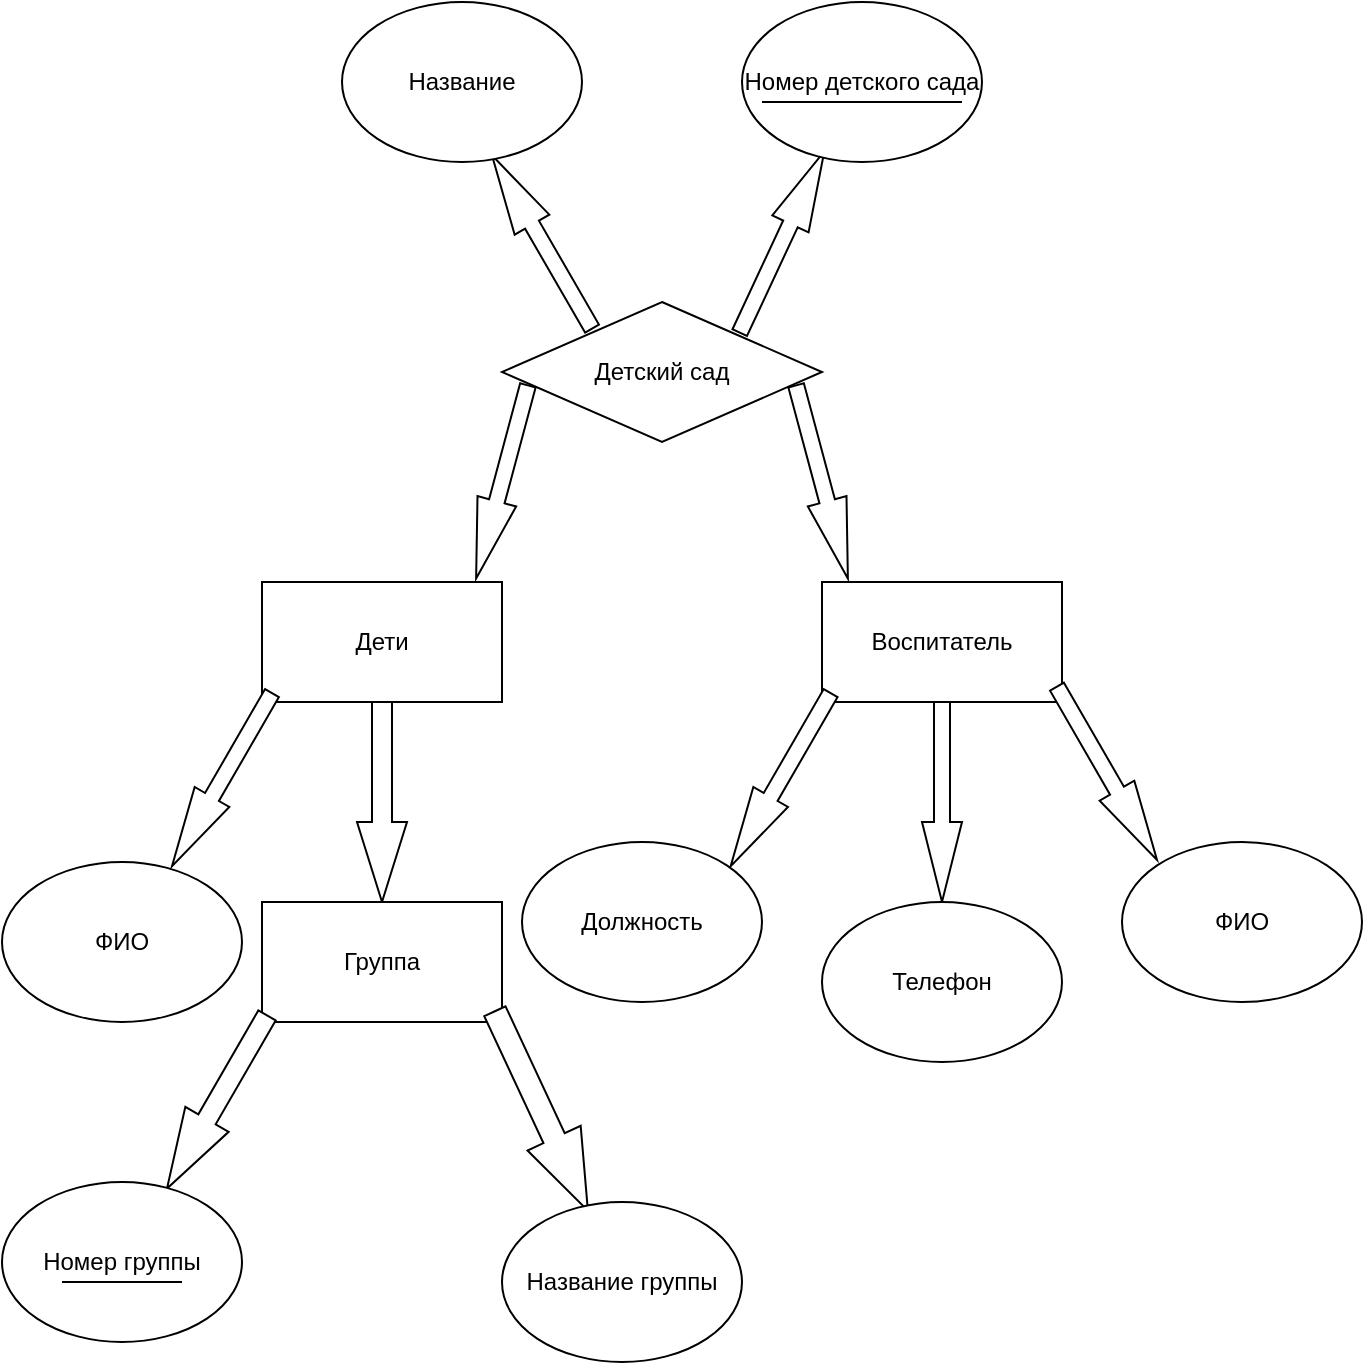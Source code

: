 <mxfile version="22.1.0" type="device">
  <diagram name="Страница — 1" id="HlYB1-cBzF7z0C64Mo8U">
    <mxGraphModel dx="1052" dy="530" grid="1" gridSize="10" guides="1" tooltips="1" connect="1" arrows="1" fold="1" page="1" pageScale="1" pageWidth="827" pageHeight="1169" math="0" shadow="0">
      <root>
        <mxCell id="0" />
        <mxCell id="1" parent="0" />
        <mxCell id="ZcHUzsD3yZIeUZqDrQVs-3" value="&lt;font style=&quot;vertical-align: inherit;&quot;&gt;&lt;font style=&quot;vertical-align: inherit;&quot;&gt;Детский сад&lt;/font&gt;&lt;/font&gt;" style="rhombus;whiteSpace=wrap;html=1;" vertex="1" parent="1">
          <mxGeometry x="320" y="240" width="160" height="70" as="geometry" />
        </mxCell>
        <mxCell id="ZcHUzsD3yZIeUZqDrQVs-4" value="" style="html=1;shadow=0;dashed=0;align=center;verticalAlign=middle;shape=mxgraph.arrows2.arrow;dy=0.6;dx=40;direction=north;notch=0;rotation=25;" vertex="1" parent="1">
          <mxGeometry x="450" y="160" width="20" height="100" as="geometry" />
        </mxCell>
        <mxCell id="ZcHUzsD3yZIeUZqDrQVs-5" value="&lt;font style=&quot;vertical-align: inherit;&quot;&gt;&lt;font style=&quot;vertical-align: inherit;&quot;&gt;&lt;font style=&quot;vertical-align: inherit;&quot;&gt;&lt;font style=&quot;vertical-align: inherit;&quot;&gt;Номер детского сада&lt;/font&gt;&lt;/font&gt;&lt;/font&gt;&lt;/font&gt;" style="ellipse;whiteSpace=wrap;html=1;" vertex="1" parent="1">
          <mxGeometry x="440" y="90" width="120" height="80" as="geometry" />
        </mxCell>
        <mxCell id="ZcHUzsD3yZIeUZqDrQVs-6" value="" style="html=1;shadow=0;dashed=0;align=center;verticalAlign=middle;shape=mxgraph.arrows2.arrow;dy=0.6;dx=40;direction=north;notch=0;rotation=-30;" vertex="1" parent="1">
          <mxGeometry x="330" y="160" width="20" height="100" as="geometry" />
        </mxCell>
        <mxCell id="ZcHUzsD3yZIeUZqDrQVs-7" value="&lt;font style=&quot;vertical-align: inherit;&quot;&gt;&lt;font style=&quot;vertical-align: inherit;&quot;&gt;Название&lt;/font&gt;&lt;/font&gt;" style="ellipse;whiteSpace=wrap;html=1;" vertex="1" parent="1">
          <mxGeometry x="240" y="90" width="120" height="80" as="geometry" />
        </mxCell>
        <mxCell id="ZcHUzsD3yZIeUZqDrQVs-10" value="" style="html=1;shadow=0;dashed=0;align=center;verticalAlign=middle;shape=mxgraph.arrows2.arrow;dy=0.6;dx=40;direction=south;notch=0;rotation=-15;" vertex="1" parent="1">
          <mxGeometry x="470" y="280" width="20" height="100" as="geometry" />
        </mxCell>
        <mxCell id="ZcHUzsD3yZIeUZqDrQVs-11" value="" style="html=1;shadow=0;dashed=0;align=center;verticalAlign=middle;shape=mxgraph.arrows2.arrow;dy=0.6;dx=40;direction=south;notch=0;rotation=15;" vertex="1" parent="1">
          <mxGeometry x="310" y="280" width="20" height="100" as="geometry" />
        </mxCell>
        <mxCell id="ZcHUzsD3yZIeUZqDrQVs-12" value="&lt;font style=&quot;vertical-align: inherit;&quot;&gt;&lt;font style=&quot;vertical-align: inherit;&quot;&gt;&lt;font style=&quot;vertical-align: inherit;&quot;&gt;&lt;font style=&quot;vertical-align: inherit;&quot;&gt;Воспитатель&lt;/font&gt;&lt;/font&gt;&lt;/font&gt;&lt;/font&gt;" style="rounded=0;whiteSpace=wrap;html=1;" vertex="1" parent="1">
          <mxGeometry x="480" y="380" width="120" height="60" as="geometry" />
        </mxCell>
        <mxCell id="ZcHUzsD3yZIeUZqDrQVs-13" value="&lt;font style=&quot;vertical-align: inherit;&quot;&gt;&lt;font style=&quot;vertical-align: inherit;&quot;&gt;Дети&lt;/font&gt;&lt;/font&gt;" style="rounded=0;whiteSpace=wrap;html=1;" vertex="1" parent="1">
          <mxGeometry x="200" y="380" width="120" height="60" as="geometry" />
        </mxCell>
        <mxCell id="ZcHUzsD3yZIeUZqDrQVs-14" value="" style="html=1;shadow=0;dashed=0;align=center;verticalAlign=middle;shape=mxgraph.arrows2.arrow;dy=0.6;dx=40;notch=0;rotation=60;" vertex="1" parent="1">
          <mxGeometry x="572.5" y="465.67" width="100" height="20" as="geometry" />
        </mxCell>
        <mxCell id="ZcHUzsD3yZIeUZqDrQVs-15" value="&lt;font style=&quot;vertical-align: inherit;&quot;&gt;&lt;font style=&quot;vertical-align: inherit;&quot;&gt;ФИО&lt;/font&gt;&lt;/font&gt;" style="ellipse;whiteSpace=wrap;html=1;" vertex="1" parent="1">
          <mxGeometry x="630" y="510" width="120" height="80" as="geometry" />
        </mxCell>
        <mxCell id="ZcHUzsD3yZIeUZqDrQVs-16" value="" style="html=1;shadow=0;dashed=0;align=center;verticalAlign=middle;shape=mxgraph.arrows2.arrow;dy=0.6;dx=40;direction=north;notch=0;rotation=-180;" vertex="1" parent="1">
          <mxGeometry x="530" y="440" width="20" height="100" as="geometry" />
        </mxCell>
        <mxCell id="ZcHUzsD3yZIeUZqDrQVs-17" value="&lt;font style=&quot;vertical-align: inherit;&quot;&gt;&lt;font style=&quot;vertical-align: inherit;&quot;&gt;&lt;font style=&quot;vertical-align: inherit;&quot;&gt;&lt;font style=&quot;vertical-align: inherit;&quot;&gt;Телефон&lt;/font&gt;&lt;/font&gt;&lt;/font&gt;&lt;/font&gt;" style="ellipse;whiteSpace=wrap;html=1;" vertex="1" parent="1">
          <mxGeometry x="480" y="540" width="120" height="80" as="geometry" />
        </mxCell>
        <mxCell id="ZcHUzsD3yZIeUZqDrQVs-19" value="" style="html=1;shadow=0;dashed=0;align=center;verticalAlign=middle;shape=mxgraph.arrows2.arrow;dy=0.6;dx=40;notch=0;rotation=-240;" vertex="1" parent="1">
          <mxGeometry x="409.33" y="468.84" width="100" height="20" as="geometry" />
        </mxCell>
        <mxCell id="ZcHUzsD3yZIeUZqDrQVs-21" value="&lt;font style=&quot;vertical-align: inherit;&quot;&gt;&lt;font style=&quot;vertical-align: inherit;&quot;&gt;Должность&lt;/font&gt;&lt;/font&gt;" style="ellipse;whiteSpace=wrap;html=1;" vertex="1" parent="1">
          <mxGeometry x="330" y="510" width="120" height="80" as="geometry" />
        </mxCell>
        <mxCell id="ZcHUzsD3yZIeUZqDrQVs-23" value="" style="html=1;shadow=0;dashed=0;align=center;verticalAlign=middle;shape=mxgraph.arrows2.arrow;dy=0.6;dx=40;notch=0;rotation=90;" vertex="1" parent="1">
          <mxGeometry x="210" y="477.5" width="100" height="25" as="geometry" />
        </mxCell>
        <mxCell id="ZcHUzsD3yZIeUZqDrQVs-24" value="&lt;font style=&quot;vertical-align: inherit;&quot;&gt;&lt;font style=&quot;vertical-align: inherit;&quot;&gt;Группа&lt;/font&gt;&lt;/font&gt;" style="rounded=0;whiteSpace=wrap;html=1;" vertex="1" parent="1">
          <mxGeometry x="200" y="540" width="120" height="60" as="geometry" />
        </mxCell>
        <mxCell id="ZcHUzsD3yZIeUZqDrQVs-25" value="" style="html=1;shadow=0;dashed=0;align=center;verticalAlign=middle;shape=mxgraph.arrows2.arrow;dy=0.6;dx=40;direction=south;notch=0;rotation=30;" vertex="1" parent="1">
          <mxGeometry x="170" y="428.84" width="20" height="100" as="geometry" />
        </mxCell>
        <mxCell id="ZcHUzsD3yZIeUZqDrQVs-26" value="&lt;font style=&quot;vertical-align: inherit;&quot;&gt;&lt;font style=&quot;vertical-align: inherit;&quot;&gt;ФИО&lt;/font&gt;&lt;/font&gt;" style="ellipse;whiteSpace=wrap;html=1;" vertex="1" parent="1">
          <mxGeometry x="70" y="520" width="120" height="80" as="geometry" />
        </mxCell>
        <mxCell id="ZcHUzsD3yZIeUZqDrQVs-27" value="" style="html=1;shadow=0;dashed=0;align=center;verticalAlign=middle;shape=mxgraph.arrows2.arrow;dy=0.6;dx=40;direction=south;notch=0;rotation=30;" vertex="1" parent="1">
          <mxGeometry x="165" y="590" width="25" height="100" as="geometry" />
        </mxCell>
        <mxCell id="ZcHUzsD3yZIeUZqDrQVs-28" value="" style="html=1;shadow=0;dashed=0;align=center;verticalAlign=middle;shape=mxgraph.arrows2.arrow;dy=0.6;dx=40;notch=0;rotation=65;" vertex="1" parent="1">
          <mxGeometry x="284.7" y="629.81" width="110" height="29.33" as="geometry" />
        </mxCell>
        <mxCell id="ZcHUzsD3yZIeUZqDrQVs-29" value="&lt;font style=&quot;vertical-align: inherit;&quot;&gt;&lt;font style=&quot;vertical-align: inherit;&quot;&gt;&lt;font style=&quot;vertical-align: inherit;&quot;&gt;&lt;font style=&quot;vertical-align: inherit;&quot;&gt;Номер группы&lt;/font&gt;&lt;/font&gt;&lt;/font&gt;&lt;/font&gt;" style="ellipse;whiteSpace=wrap;html=1;" vertex="1" parent="1">
          <mxGeometry x="70" y="680" width="120" height="80" as="geometry" />
        </mxCell>
        <mxCell id="ZcHUzsD3yZIeUZqDrQVs-30" value="&lt;font style=&quot;vertical-align: inherit;&quot;&gt;&lt;font style=&quot;vertical-align: inherit;&quot;&gt;Название группы&lt;/font&gt;&lt;/font&gt;" style="ellipse;whiteSpace=wrap;html=1;" vertex="1" parent="1">
          <mxGeometry x="320" y="690" width="120" height="80" as="geometry" />
        </mxCell>
        <mxCell id="ZcHUzsD3yZIeUZqDrQVs-32" value="" style="endArrow=none;html=1;rounded=0;" edge="1" parent="1">
          <mxGeometry width="50" height="50" relative="1" as="geometry">
            <mxPoint x="450" y="140" as="sourcePoint" />
            <mxPoint x="550" y="140" as="targetPoint" />
          </mxGeometry>
        </mxCell>
        <mxCell id="ZcHUzsD3yZIeUZqDrQVs-33" value="" style="endArrow=none;html=1;rounded=0;" edge="1" parent="1">
          <mxGeometry width="50" height="50" relative="1" as="geometry">
            <mxPoint x="100" y="730" as="sourcePoint" />
            <mxPoint x="160" y="730" as="targetPoint" />
          </mxGeometry>
        </mxCell>
      </root>
    </mxGraphModel>
  </diagram>
</mxfile>
